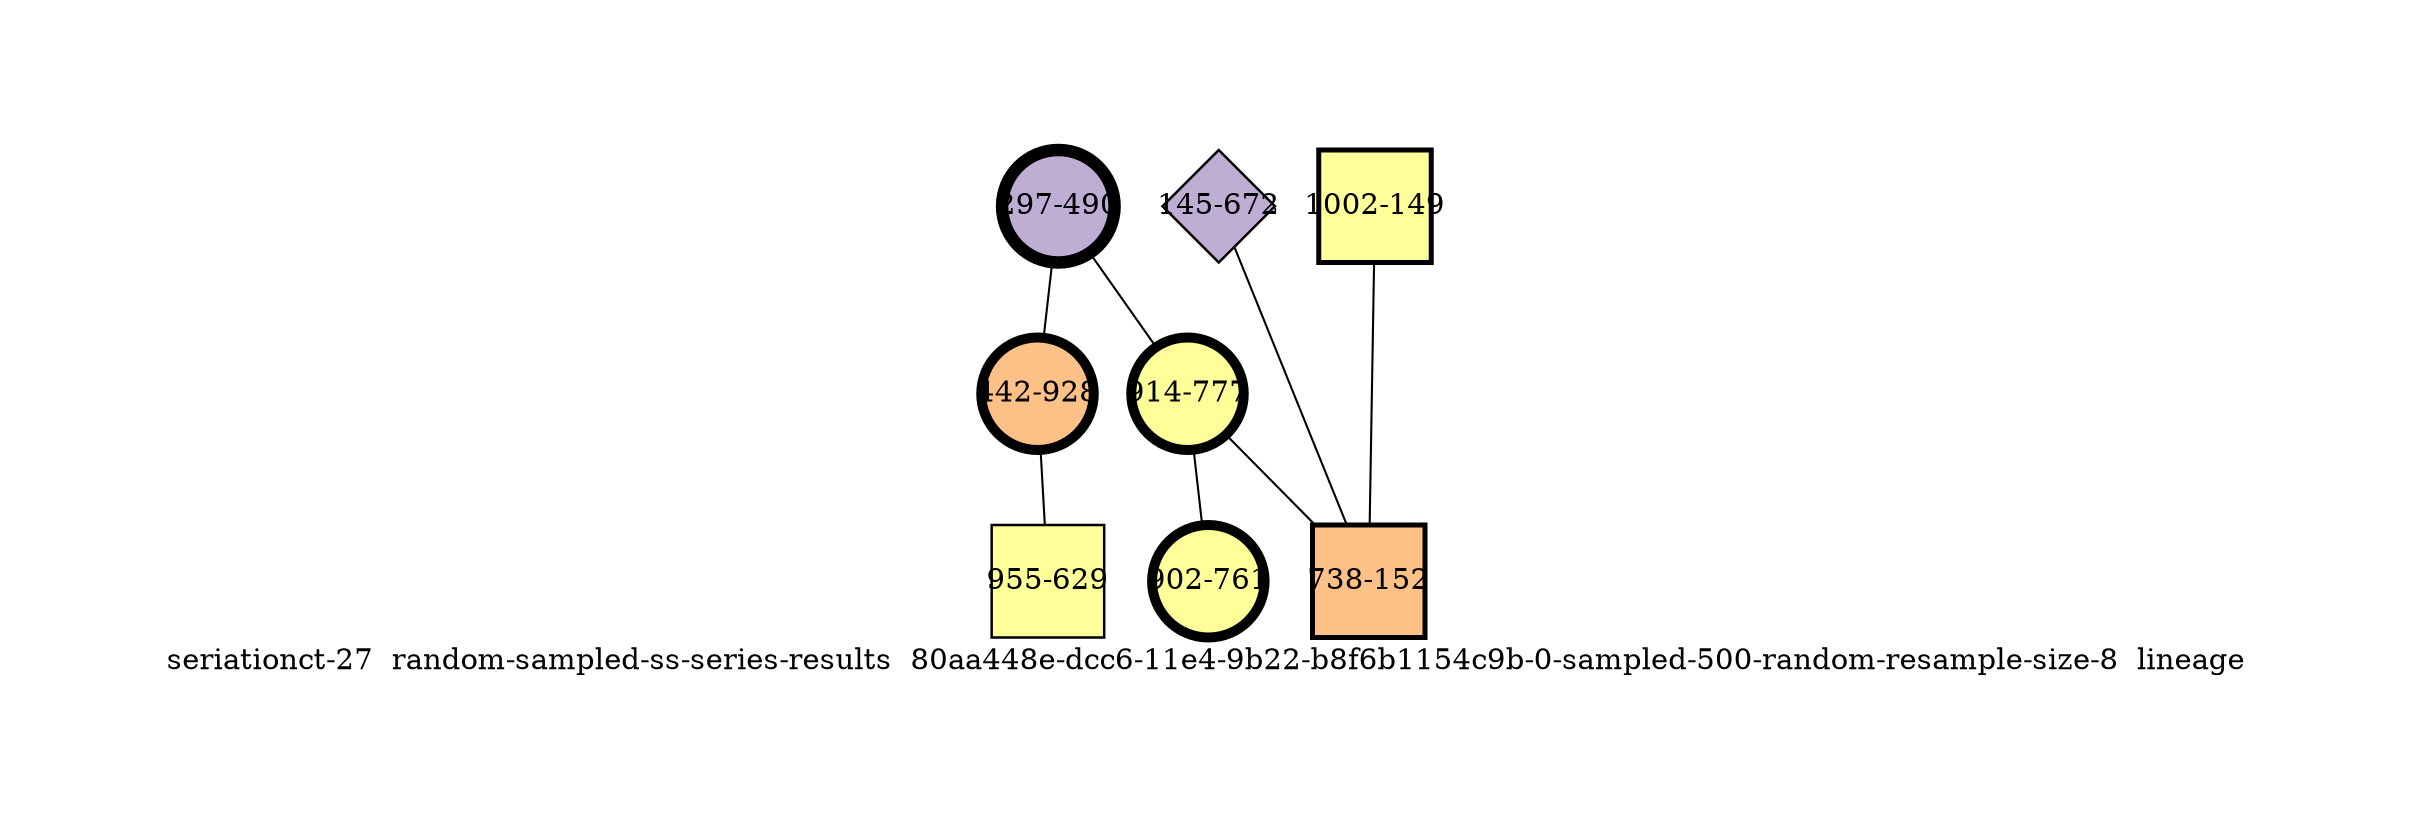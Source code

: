strict graph "seriationct-27  random-sampled-ss-series-results  80aa448e-dcc6-11e4-9b22-b8f6b1154c9b-0-sampled-500-random-resample-size-8  lineage" {
labelloc=b;
ratio=auto;
pad="1.0";
label="seriationct-27  random-sampled-ss-series-results  80aa448e-dcc6-11e4-9b22-b8f6b1154c9b-0-sampled-500-random-resample-size-8  lineage";
node [width="0.75", style=filled, fixedsize=true, height="0.75", shape=circle, label=""];
0 [xCoordinate="490.0", appears_in_slice=5, yCoordinate="297.0", colorscheme=accent5, lineage_id=0, short_label="297-490", label="297-490", shape=circle, cluster_id=1, fillcolor=2, size="500.0", id=0, penwidth="6.0"];
1 [xCoordinate="672.0", appears_in_slice=1, yCoordinate="145.0", colorscheme=accent5, lineage_id=2, short_label="145-672", label="145-672", shape=diamond, cluster_id=1, fillcolor=2, size="500.0", id=1, penwidth="1.2"];
2 [xCoordinate="149.0", appears_in_slice=2, yCoordinate="1002.0", colorscheme=accent5, lineage_id=1, short_label="1002-149", label="1002-149", shape=square, cluster_id=3, fillcolor=4, size="500.0", id=2, penwidth="2.4"];
3 [xCoordinate="777.0", appears_in_slice=4, yCoordinate="914.0", colorscheme=accent5, lineage_id=0, short_label="914-777", label="914-777", shape=circle, cluster_id=3, fillcolor=4, size="500.0", id=3, penwidth="4.8"];
4 [xCoordinate="152.0", appears_in_slice=2, yCoordinate="738.0", colorscheme=accent5, lineage_id=1, short_label="738-152", label="738-152", shape=square, cluster_id=2, fillcolor=3, size="500.0", id=4, penwidth="2.4"];
5 [xCoordinate="761.0", appears_in_slice=4, yCoordinate="902.0", colorscheme=accent5, lineage_id=0, short_label="902-761", label="902-761", shape=circle, cluster_id=3, fillcolor=4, size="500.0", id=5, penwidth="4.8"];
6 [xCoordinate="928.0", appears_in_slice=4, yCoordinate="442.0", colorscheme=accent5, lineage_id=0, short_label="442-928", label="442-928", shape=circle, cluster_id=2, fillcolor=3, size="500.0", id=6, penwidth="4.8"];
7 [xCoordinate="629.0", appears_in_slice=1, yCoordinate="955.0", colorscheme=accent5, lineage_id=1, short_label="955-629", label="955-629", shape=square, cluster_id=3, fillcolor=4, size="500.0", id=7, penwidth="1.2"];
0 -- 3  [inverseweight="2.48421330093", weight="0.402541923283"];
0 -- 6  [inverseweight="1.41946965349", weight="0.704488466903"];
1 -- 4  [inverseweight="2.75516595774", weight="0.362954542608"];
2 -- 4  [inverseweight="18.3803655523", weight="0.0544058820349"];
3 -- 4  [inverseweight="2.98498153466", weight="0.335010447598"];
3 -- 5  [inverseweight="11.4587312129", weight="0.0872696969171"];
6 -- 7  [inverseweight="1.25591674589", weight="0.796231122225"];
}
